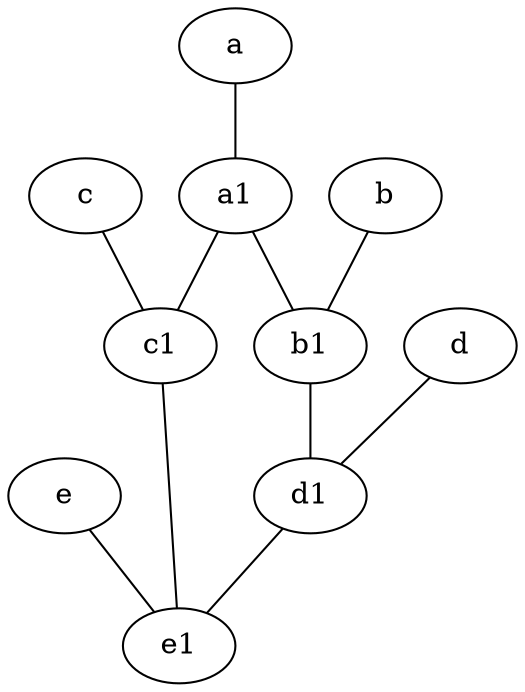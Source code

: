 graph {
	node [labelfontsize=50]
	e [labelfontsize=50 pos="7,9!"]
	a1 [labelfontsize=50 pos="8,3!"]
	c [labelfontsize=50 pos="4.5,2!"]
	d1 [labelfontsize=50 pos="3,5!"]
	b1 [labelfontsize=50 pos="9,4!"]
	b [labelfontsize=50 pos="10,4!"]
	a [labelfontsize=50 pos="8,2!"]
	d [labelfontsize=50 pos="2,5!"]
	e1 [labelfontsize=50 pos="7,7!"]
	c1 [labelfontsize=50 pos="4.5,3!"]
	e -- e1
	c1 -- e1
	a1 -- b1
	a -- a1
	c -- c1
	b1 -- d1
	b -- b1
	a1 -- c1
	d1 -- e1
	d -- d1
}
